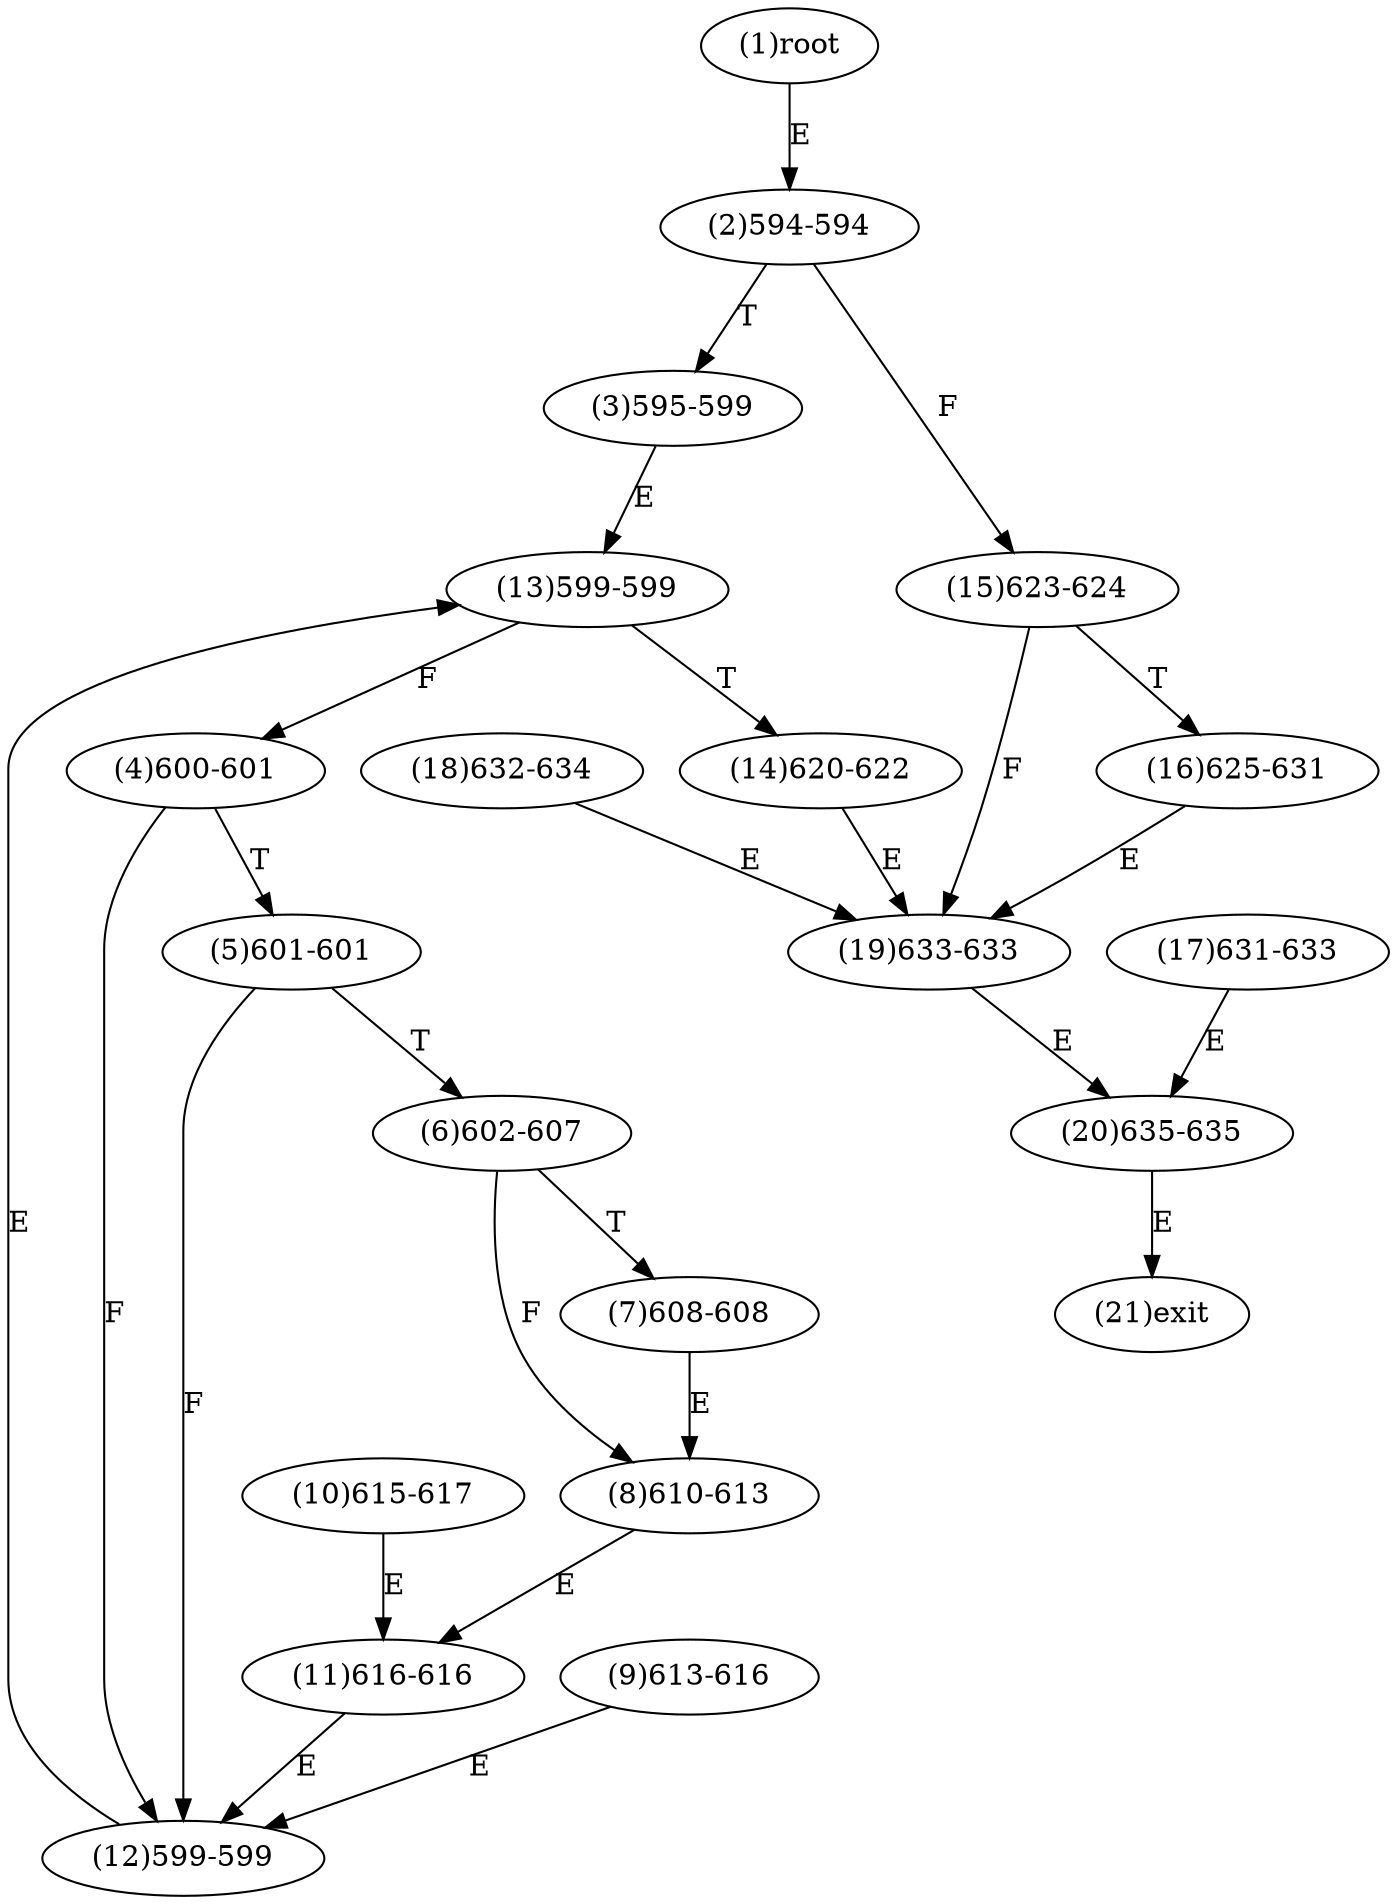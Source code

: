 digraph "" { 
1[ label="(1)root"];
2[ label="(2)594-594"];
3[ label="(3)595-599"];
4[ label="(4)600-601"];
5[ label="(5)601-601"];
6[ label="(6)602-607"];
7[ label="(7)608-608"];
8[ label="(8)610-613"];
9[ label="(9)613-616"];
10[ label="(10)615-617"];
11[ label="(11)616-616"];
12[ label="(12)599-599"];
13[ label="(13)599-599"];
14[ label="(14)620-622"];
15[ label="(15)623-624"];
17[ label="(17)631-633"];
16[ label="(16)625-631"];
19[ label="(19)633-633"];
18[ label="(18)632-634"];
21[ label="(21)exit"];
20[ label="(20)635-635"];
1->2[ label="E"];
2->15[ label="F"];
2->3[ label="T"];
3->13[ label="E"];
4->12[ label="F"];
4->5[ label="T"];
5->12[ label="F"];
5->6[ label="T"];
6->8[ label="F"];
6->7[ label="T"];
7->8[ label="E"];
8->11[ label="E"];
9->12[ label="E"];
10->11[ label="E"];
11->12[ label="E"];
12->13[ label="E"];
13->4[ label="F"];
13->14[ label="T"];
14->19[ label="E"];
15->19[ label="F"];
15->16[ label="T"];
16->19[ label="E"];
17->20[ label="E"];
18->19[ label="E"];
19->20[ label="E"];
20->21[ label="E"];
}